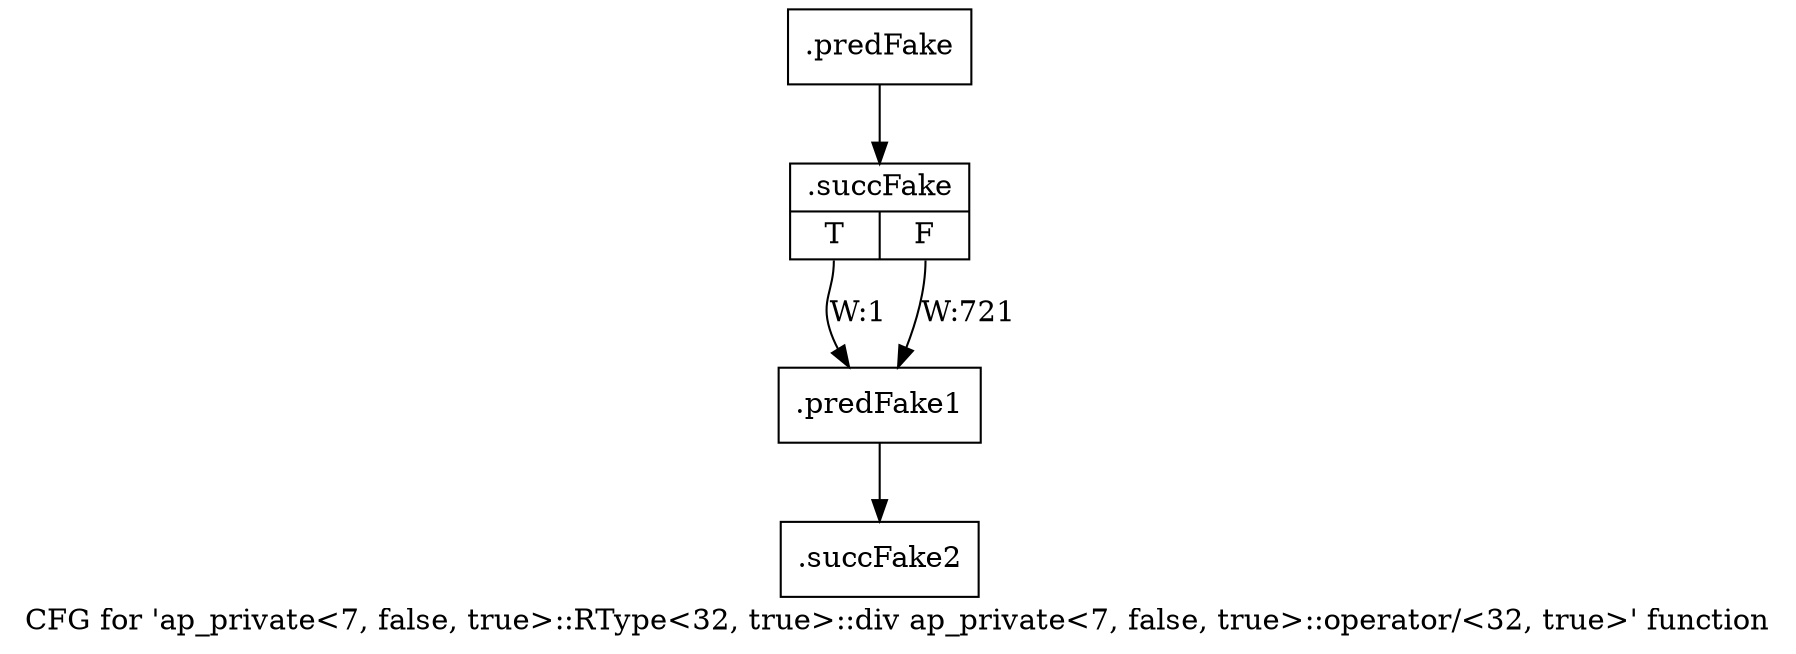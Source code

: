 digraph "CFG for 'ap_private\<7, false, true\>::RType\<32, true\>::div ap_private\<7, false, true\>::operator/\<32, true\>' function" {
	label="CFG for 'ap_private\<7, false, true\>::RType\<32, true\>::div ap_private\<7, false, true\>::operator/\<32, true\>' function";

	Node0x5a983d0 [shape=record,filename="",linenumber="",label="{.predFake}"];
	Node0x5a983d0 -> Node0x60dfa80[ callList="" memoryops="" filename="/mnt/xilinx/Vitis_HLS/2021.2/include/etc/ap_private.h" execusionnum="720"];
	Node0x60dfa80 [shape=record,filename="/mnt/xilinx/Vitis_HLS/2021.2/include/etc/ap_private.h",linenumber="2537",label="{.succFake|{<s0>T|<s1>F}}"];
	Node0x60dfa80:s0 -> Node0x5a98b50[label="W:1" callList="" memoryops="" filename="/mnt/xilinx/Vitis_HLS/2021.2/include/etc/ap_private.h" execusionnum="0"];
	Node0x60dfa80:s1 -> Node0x5a98b50[label="W:721" callList="" memoryops="" filename="/mnt/xilinx/Vitis_HLS/2021.2/include/etc/ap_private.h" execusionnum="720"];
	Node0x5a98b50 [shape=record,filename="/mnt/xilinx/Vitis_HLS/2021.2/include/etc/ap_private.h",linenumber="2536",label="{.predFake1}"];
	Node0x5a98b50 -> Node0x60dfcd0[ callList="" memoryops="" filename="/mnt/xilinx/Vitis_HLS/2021.2/include/etc/ap_private.h" execusionnum="720"];
	Node0x60dfcd0 [shape=record,filename="/mnt/xilinx/Vitis_HLS/2021.2/include/etc/ap_private.h",linenumber="2538",label="{.succFake2}"];
}
